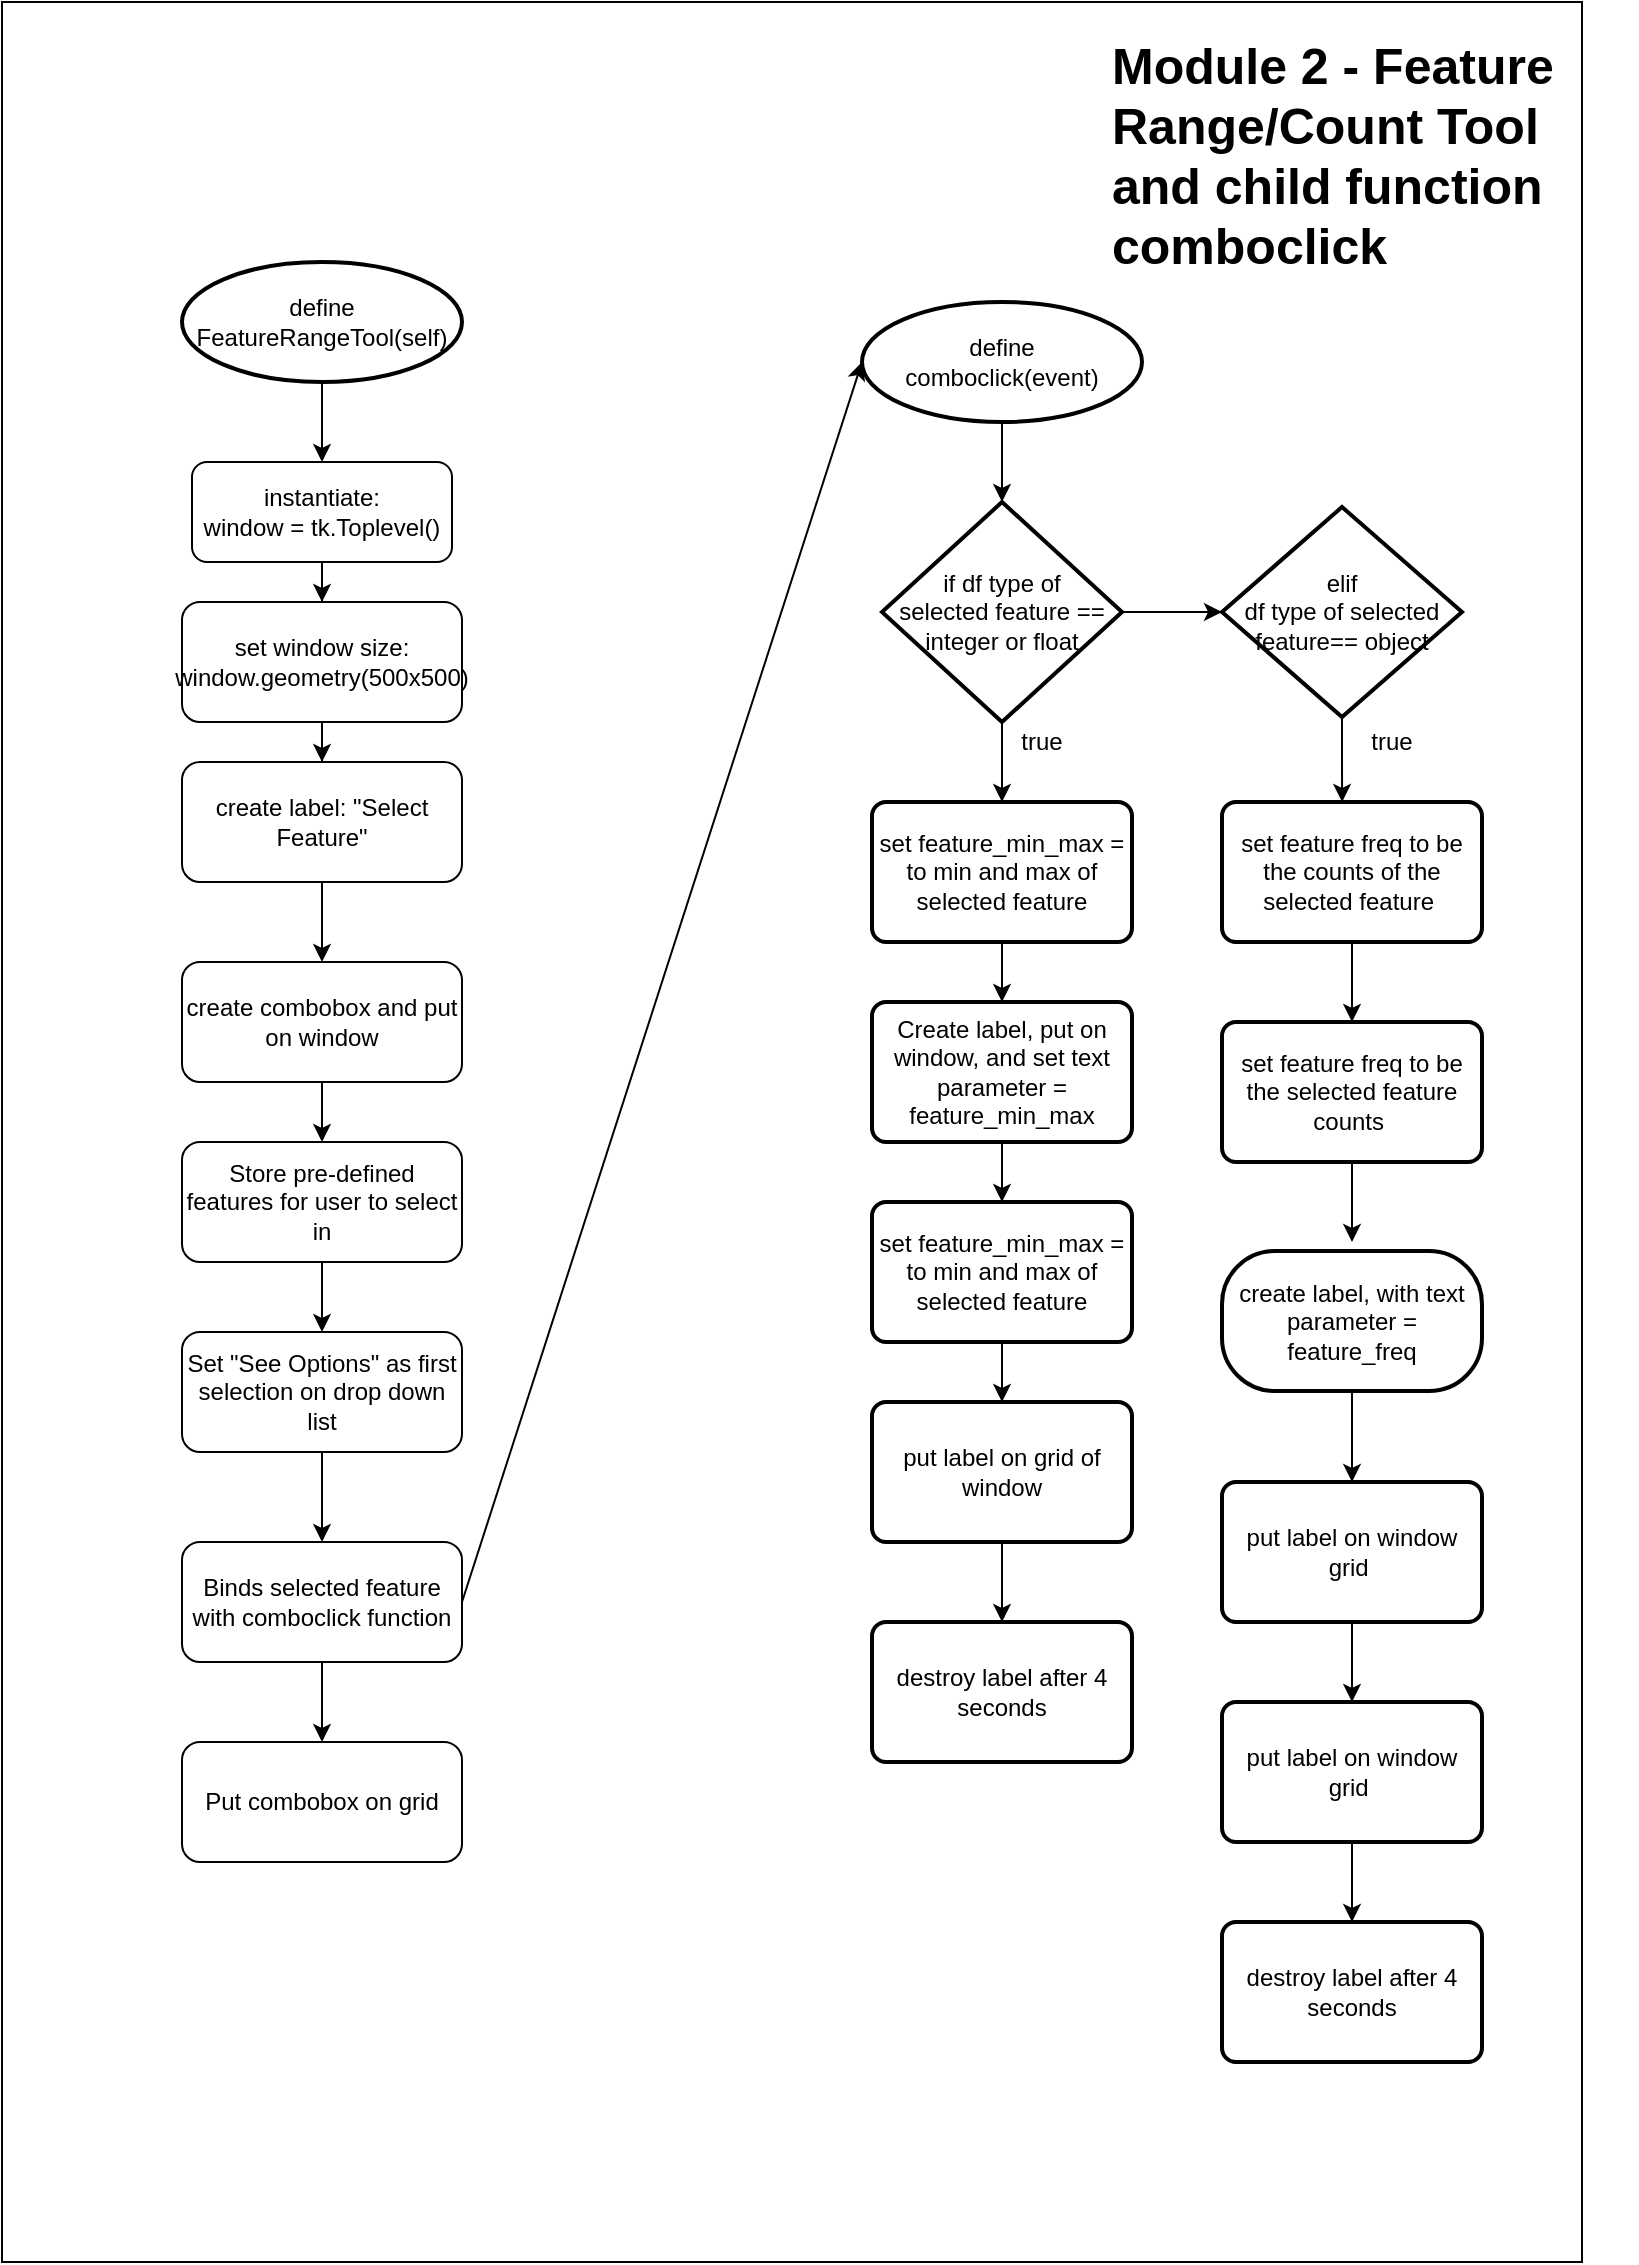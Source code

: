 <mxfile version="13.7.7" type="github">
  <diagram id="C5RBs43oDa-KdzZeNtuy" name="Page-1">
    <mxGraphModel dx="1466" dy="541" grid="1" gridSize="10" guides="1" tooltips="1" connect="1" arrows="1" fold="1" page="1" pageScale="1" pageWidth="827" pageHeight="1169" math="0" shadow="0">
      <root>
        <mxCell id="WIyWlLk6GJQsqaUBKTNV-0" />
        <mxCell id="WIyWlLk6GJQsqaUBKTNV-1" parent="WIyWlLk6GJQsqaUBKTNV-0" />
        <mxCell id="TS-3d3BhVeNC_QCaQuOQ-4" value="" style="rounded=0;whiteSpace=wrap;html=1;fillColor=none;" vertex="1" parent="WIyWlLk6GJQsqaUBKTNV-1">
          <mxGeometry x="20" y="20" width="790" height="1130" as="geometry" />
        </mxCell>
        <mxCell id="XCpXMh4P8plNV5RskKxT-14" style="edgeStyle=orthogonalEdgeStyle;rounded=0;orthogonalLoop=1;jettySize=auto;html=1;entryX=0.5;entryY=0;entryDx=0;entryDy=0;" parent="WIyWlLk6GJQsqaUBKTNV-1" source="WIyWlLk6GJQsqaUBKTNV-3" target="XCpXMh4P8plNV5RskKxT-1" edge="1">
          <mxGeometry relative="1" as="geometry" />
        </mxCell>
        <mxCell id="WIyWlLk6GJQsqaUBKTNV-3" value="&lt;div&gt;instantiate: &lt;br&gt;&lt;/div&gt;&lt;div&gt;window = tk.Toplevel()&lt;br&gt;&lt;/div&gt;" style="rounded=1;whiteSpace=wrap;html=1;fontSize=12;glass=0;strokeWidth=1;shadow=0;" parent="WIyWlLk6GJQsqaUBKTNV-1" vertex="1">
          <mxGeometry x="115" y="250" width="130" height="50" as="geometry" />
        </mxCell>
        <mxCell id="XCpXMh4P8plNV5RskKxT-13" style="edgeStyle=orthogonalEdgeStyle;rounded=0;orthogonalLoop=1;jettySize=auto;html=1;entryX=0.5;entryY=0;entryDx=0;entryDy=0;" parent="WIyWlLk6GJQsqaUBKTNV-1" source="XCpXMh4P8plNV5RskKxT-0" target="WIyWlLk6GJQsqaUBKTNV-3" edge="1">
          <mxGeometry relative="1" as="geometry" />
        </mxCell>
        <mxCell id="XCpXMh4P8plNV5RskKxT-0" value="&lt;div&gt;define&lt;br&gt;&lt;/div&gt;&lt;div&gt;FeatureRangeTool(self)&lt;br&gt;&lt;/div&gt;" style="strokeWidth=2;html=1;shape=mxgraph.flowchart.start_1;whiteSpace=wrap;" parent="WIyWlLk6GJQsqaUBKTNV-1" vertex="1">
          <mxGeometry x="110" y="150" width="140" height="60" as="geometry" />
        </mxCell>
        <mxCell id="XCpXMh4P8plNV5RskKxT-15" style="edgeStyle=orthogonalEdgeStyle;rounded=0;orthogonalLoop=1;jettySize=auto;html=1;entryX=0.5;entryY=0;entryDx=0;entryDy=0;" parent="WIyWlLk6GJQsqaUBKTNV-1" source="XCpXMh4P8plNV5RskKxT-1" target="XCpXMh4P8plNV5RskKxT-2" edge="1">
          <mxGeometry relative="1" as="geometry" />
        </mxCell>
        <mxCell id="XCpXMh4P8plNV5RskKxT-1" value="&lt;div&gt;set window size:&lt;/div&gt;&lt;div&gt;window.geometry(500x500)&lt;br&gt;&lt;/div&gt;" style="rounded=1;whiteSpace=wrap;html=1;fontSize=12;glass=0;strokeWidth=1;shadow=0;" parent="WIyWlLk6GJQsqaUBKTNV-1" vertex="1">
          <mxGeometry x="110" y="320" width="140" height="60" as="geometry" />
        </mxCell>
        <mxCell id="XCpXMh4P8plNV5RskKxT-16" style="edgeStyle=orthogonalEdgeStyle;rounded=0;orthogonalLoop=1;jettySize=auto;html=1;entryX=0.5;entryY=0;entryDx=0;entryDy=0;" parent="WIyWlLk6GJQsqaUBKTNV-1" source="XCpXMh4P8plNV5RskKxT-2" target="XCpXMh4P8plNV5RskKxT-7" edge="1">
          <mxGeometry relative="1" as="geometry" />
        </mxCell>
        <mxCell id="XCpXMh4P8plNV5RskKxT-2" value="&lt;div&gt;create label: &quot;Select Feature&quot; &lt;br&gt;&lt;/div&gt;" style="rounded=1;whiteSpace=wrap;html=1;fontSize=12;glass=0;strokeWidth=1;shadow=0;" parent="WIyWlLk6GJQsqaUBKTNV-1" vertex="1">
          <mxGeometry x="110" y="400" width="140" height="60" as="geometry" />
        </mxCell>
        <mxCell id="XCpXMh4P8plNV5RskKxT-18" style="edgeStyle=orthogonalEdgeStyle;rounded=0;orthogonalLoop=1;jettySize=auto;html=1;" parent="WIyWlLk6GJQsqaUBKTNV-1" source="XCpXMh4P8plNV5RskKxT-6" target="XCpXMh4P8plNV5RskKxT-8" edge="1">
          <mxGeometry relative="1" as="geometry" />
        </mxCell>
        <mxCell id="XCpXMh4P8plNV5RskKxT-6" value="Store pre-defined features for user to select in " style="rounded=1;whiteSpace=wrap;html=1;fontSize=12;glass=0;strokeWidth=1;shadow=0;" parent="WIyWlLk6GJQsqaUBKTNV-1" vertex="1">
          <mxGeometry x="110" y="590" width="140" height="60" as="geometry" />
        </mxCell>
        <mxCell id="XCpXMh4P8plNV5RskKxT-17" style="edgeStyle=orthogonalEdgeStyle;rounded=0;orthogonalLoop=1;jettySize=auto;html=1;" parent="WIyWlLk6GJQsqaUBKTNV-1" source="XCpXMh4P8plNV5RskKxT-7" target="XCpXMh4P8plNV5RskKxT-6" edge="1">
          <mxGeometry relative="1" as="geometry" />
        </mxCell>
        <mxCell id="XCpXMh4P8plNV5RskKxT-7" value="create combobox and put on window " style="rounded=1;whiteSpace=wrap;html=1;fontSize=12;glass=0;strokeWidth=1;shadow=0;" parent="WIyWlLk6GJQsqaUBKTNV-1" vertex="1">
          <mxGeometry x="110" y="500" width="140" height="60" as="geometry" />
        </mxCell>
        <mxCell id="XCpXMh4P8plNV5RskKxT-19" style="edgeStyle=orthogonalEdgeStyle;rounded=0;orthogonalLoop=1;jettySize=auto;html=1;" parent="WIyWlLk6GJQsqaUBKTNV-1" source="XCpXMh4P8plNV5RskKxT-8" edge="1">
          <mxGeometry relative="1" as="geometry">
            <mxPoint x="180" y="790" as="targetPoint" />
          </mxGeometry>
        </mxCell>
        <mxCell id="XCpXMh4P8plNV5RskKxT-8" value="Set &quot;See Options&quot; as first selection on drop down list " style="rounded=1;whiteSpace=wrap;html=1;fontSize=12;glass=0;strokeWidth=1;shadow=0;" parent="WIyWlLk6GJQsqaUBKTNV-1" vertex="1">
          <mxGeometry x="110" y="685" width="140" height="60" as="geometry" />
        </mxCell>
        <mxCell id="XCpXMh4P8plNV5RskKxT-20" style="edgeStyle=orthogonalEdgeStyle;rounded=0;orthogonalLoop=1;jettySize=auto;html=1;entryX=0.5;entryY=0;entryDx=0;entryDy=0;" parent="WIyWlLk6GJQsqaUBKTNV-1" source="XCpXMh4P8plNV5RskKxT-9" edge="1">
          <mxGeometry relative="1" as="geometry">
            <mxPoint x="180" y="890" as="targetPoint" />
          </mxGeometry>
        </mxCell>
        <mxCell id="XCpXMh4P8plNV5RskKxT-9" value="Binds selected feature with comboclick function" style="rounded=1;whiteSpace=wrap;html=1;fontSize=12;glass=0;strokeWidth=1;shadow=0;" parent="WIyWlLk6GJQsqaUBKTNV-1" vertex="1">
          <mxGeometry x="110" y="790" width="140" height="60" as="geometry" />
        </mxCell>
        <mxCell id="XCpXMh4P8plNV5RskKxT-11" value="Put combobox on grid " style="rounded=1;whiteSpace=wrap;html=1;fontSize=12;glass=0;strokeWidth=1;shadow=0;" parent="WIyWlLk6GJQsqaUBKTNV-1" vertex="1">
          <mxGeometry x="110" y="890" width="140" height="60" as="geometry" />
        </mxCell>
        <mxCell id="XCpXMh4P8plNV5RskKxT-50" style="edgeStyle=orthogonalEdgeStyle;rounded=0;orthogonalLoop=1;jettySize=auto;html=1;entryX=0.5;entryY=0;entryDx=0;entryDy=0;entryPerimeter=0;" parent="WIyWlLk6GJQsqaUBKTNV-1" source="XCpXMh4P8plNV5RskKxT-23" target="XCpXMh4P8plNV5RskKxT-24" edge="1">
          <mxGeometry relative="1" as="geometry" />
        </mxCell>
        <mxCell id="XCpXMh4P8plNV5RskKxT-23" value="&lt;div&gt;define &lt;br&gt;&lt;/div&gt;&lt;div&gt;comboclick(event)&lt;/div&gt;" style="strokeWidth=2;html=1;shape=mxgraph.flowchart.start_1;whiteSpace=wrap;" parent="WIyWlLk6GJQsqaUBKTNV-1" vertex="1">
          <mxGeometry x="450" y="170" width="140" height="60" as="geometry" />
        </mxCell>
        <mxCell id="XCpXMh4P8plNV5RskKxT-36" style="edgeStyle=orthogonalEdgeStyle;rounded=0;orthogonalLoop=1;jettySize=auto;html=1;entryX=0.5;entryY=0;entryDx=0;entryDy=0;" parent="WIyWlLk6GJQsqaUBKTNV-1" source="XCpXMh4P8plNV5RskKxT-24" target="XCpXMh4P8plNV5RskKxT-29" edge="1">
          <mxGeometry relative="1" as="geometry" />
        </mxCell>
        <mxCell id="XCpXMh4P8plNV5RskKxT-55" style="edgeStyle=orthogonalEdgeStyle;rounded=0;orthogonalLoop=1;jettySize=auto;html=1;entryX=0;entryY=0.5;entryDx=0;entryDy=0;entryPerimeter=0;" parent="WIyWlLk6GJQsqaUBKTNV-1" source="XCpXMh4P8plNV5RskKxT-24" target="XCpXMh4P8plNV5RskKxT-51" edge="1">
          <mxGeometry relative="1" as="geometry" />
        </mxCell>
        <mxCell id="XCpXMh4P8plNV5RskKxT-24" value="&lt;div&gt;if df type of&lt;br&gt;&lt;/div&gt;&lt;div&gt;selected feature == &lt;br&gt;&lt;/div&gt;&lt;div&gt;integer or float &lt;/div&gt;" style="strokeWidth=2;html=1;shape=mxgraph.flowchart.decision;whiteSpace=wrap;" parent="WIyWlLk6GJQsqaUBKTNV-1" vertex="1">
          <mxGeometry x="460" y="270" width="120" height="110" as="geometry" />
        </mxCell>
        <mxCell id="XCpXMh4P8plNV5RskKxT-27" value="true" style="text;html=1;strokeColor=none;fillColor=none;align=center;verticalAlign=middle;whiteSpace=wrap;rounded=0;" parent="WIyWlLk6GJQsqaUBKTNV-1" vertex="1">
          <mxGeometry x="520" y="380" width="40" height="20" as="geometry" />
        </mxCell>
        <mxCell id="XCpXMh4P8plNV5RskKxT-41" style="edgeStyle=orthogonalEdgeStyle;rounded=0;orthogonalLoop=1;jettySize=auto;html=1;entryX=0.5;entryY=0;entryDx=0;entryDy=0;" parent="WIyWlLk6GJQsqaUBKTNV-1" source="XCpXMh4P8plNV5RskKxT-29" target="XCpXMh4P8plNV5RskKxT-33" edge="1">
          <mxGeometry relative="1" as="geometry" />
        </mxCell>
        <mxCell id="XCpXMh4P8plNV5RskKxT-29" value="set feature_min_max = to min and max of selected feature" style="rounded=1;whiteSpace=wrap;html=1;absoluteArcSize=1;arcSize=14;strokeWidth=2;" parent="WIyWlLk6GJQsqaUBKTNV-1" vertex="1">
          <mxGeometry x="455" y="420" width="130" height="70" as="geometry" />
        </mxCell>
        <mxCell id="XCpXMh4P8plNV5RskKxT-42" style="edgeStyle=orthogonalEdgeStyle;rounded=0;orthogonalLoop=1;jettySize=auto;html=1;entryX=0.5;entryY=0;entryDx=0;entryDy=0;" parent="WIyWlLk6GJQsqaUBKTNV-1" source="XCpXMh4P8plNV5RskKxT-33" target="XCpXMh4P8plNV5RskKxT-34" edge="1">
          <mxGeometry relative="1" as="geometry" />
        </mxCell>
        <mxCell id="XCpXMh4P8plNV5RskKxT-33" value="Create label, put on window, and set text parameter = feature_min_max" style="rounded=1;whiteSpace=wrap;html=1;absoluteArcSize=1;arcSize=14;strokeWidth=2;" parent="WIyWlLk6GJQsqaUBKTNV-1" vertex="1">
          <mxGeometry x="455" y="520" width="130" height="70" as="geometry" />
        </mxCell>
        <mxCell id="XCpXMh4P8plNV5RskKxT-43" style="edgeStyle=orthogonalEdgeStyle;rounded=0;orthogonalLoop=1;jettySize=auto;html=1;entryX=0.5;entryY=0;entryDx=0;entryDy=0;" parent="WIyWlLk6GJQsqaUBKTNV-1" source="XCpXMh4P8plNV5RskKxT-34" target="XCpXMh4P8plNV5RskKxT-39" edge="1">
          <mxGeometry relative="1" as="geometry" />
        </mxCell>
        <mxCell id="XCpXMh4P8plNV5RskKxT-34" value="set feature_min_max = to min and max of selected feature" style="rounded=1;whiteSpace=wrap;html=1;absoluteArcSize=1;arcSize=14;strokeWidth=2;" parent="WIyWlLk6GJQsqaUBKTNV-1" vertex="1">
          <mxGeometry x="455" y="620" width="130" height="70" as="geometry" />
        </mxCell>
        <mxCell id="XCpXMh4P8plNV5RskKxT-45" style="edgeStyle=orthogonalEdgeStyle;rounded=0;orthogonalLoop=1;jettySize=auto;html=1;entryX=0.5;entryY=0;entryDx=0;entryDy=0;" parent="WIyWlLk6GJQsqaUBKTNV-1" source="XCpXMh4P8plNV5RskKxT-39" target="XCpXMh4P8plNV5RskKxT-40" edge="1">
          <mxGeometry relative="1" as="geometry" />
        </mxCell>
        <mxCell id="XCpXMh4P8plNV5RskKxT-39" value="put label on grid of window" style="rounded=1;whiteSpace=wrap;html=1;absoluteArcSize=1;arcSize=14;strokeWidth=2;" parent="WIyWlLk6GJQsqaUBKTNV-1" vertex="1">
          <mxGeometry x="455" y="720" width="130" height="70" as="geometry" />
        </mxCell>
        <mxCell id="XCpXMh4P8plNV5RskKxT-40" value="destroy label after 4 seconds" style="rounded=1;whiteSpace=wrap;html=1;absoluteArcSize=1;arcSize=14;strokeWidth=2;" parent="WIyWlLk6GJQsqaUBKTNV-1" vertex="1">
          <mxGeometry x="455" y="830" width="130" height="70" as="geometry" />
        </mxCell>
        <mxCell id="XCpXMh4P8plNV5RskKxT-58" style="edgeStyle=orthogonalEdgeStyle;rounded=0;orthogonalLoop=1;jettySize=auto;html=1;entryX=0.462;entryY=0;entryDx=0;entryDy=0;entryPerimeter=0;" parent="WIyWlLk6GJQsqaUBKTNV-1" source="XCpXMh4P8plNV5RskKxT-51" edge="1" target="XCpXMh4P8plNV5RskKxT-56">
          <mxGeometry relative="1" as="geometry">
            <mxPoint x="690" y="410" as="targetPoint" />
          </mxGeometry>
        </mxCell>
        <mxCell id="XCpXMh4P8plNV5RskKxT-51" value="&lt;div&gt;elif&lt;/div&gt;&lt;div&gt; df type of selected feature== object&lt;br&gt;&lt;/div&gt;" style="strokeWidth=2;html=1;shape=mxgraph.flowchart.decision;whiteSpace=wrap;" parent="WIyWlLk6GJQsqaUBKTNV-1" vertex="1">
          <mxGeometry x="630" y="272.5" width="120" height="105" as="geometry" />
        </mxCell>
        <mxCell id="XCpXMh4P8plNV5RskKxT-60" style="edgeStyle=orthogonalEdgeStyle;rounded=0;orthogonalLoop=1;jettySize=auto;html=1;" parent="WIyWlLk6GJQsqaUBKTNV-1" source="XCpXMh4P8plNV5RskKxT-56" target="XCpXMh4P8plNV5RskKxT-59" edge="1">
          <mxGeometry relative="1" as="geometry" />
        </mxCell>
        <mxCell id="XCpXMh4P8plNV5RskKxT-56" value="set feature freq to be the counts of the selected feature&amp;nbsp; " style="rounded=1;whiteSpace=wrap;html=1;absoluteArcSize=1;arcSize=14;strokeWidth=2;" parent="WIyWlLk6GJQsqaUBKTNV-1" vertex="1">
          <mxGeometry x="630" y="420" width="130" height="70" as="geometry" />
        </mxCell>
        <mxCell id="XCpXMh4P8plNV5RskKxT-64" style="edgeStyle=orthogonalEdgeStyle;rounded=0;orthogonalLoop=1;jettySize=auto;html=1;" parent="WIyWlLk6GJQsqaUBKTNV-1" source="XCpXMh4P8plNV5RskKxT-59" edge="1">
          <mxGeometry relative="1" as="geometry">
            <mxPoint x="695" y="640" as="targetPoint" />
          </mxGeometry>
        </mxCell>
        <mxCell id="XCpXMh4P8plNV5RskKxT-59" value="set feature freq to be the selected feature counts&amp;nbsp; " style="rounded=1;whiteSpace=wrap;html=1;absoluteArcSize=1;arcSize=14;strokeWidth=2;" parent="WIyWlLk6GJQsqaUBKTNV-1" vertex="1">
          <mxGeometry x="630" y="530" width="130" height="70" as="geometry" />
        </mxCell>
        <mxCell id="XCpXMh4P8plNV5RskKxT-66" style="edgeStyle=orthogonalEdgeStyle;rounded=0;orthogonalLoop=1;jettySize=auto;html=1;entryX=0.5;entryY=0;entryDx=0;entryDy=0;" parent="WIyWlLk6GJQsqaUBKTNV-1" source="XCpXMh4P8plNV5RskKxT-63" target="XCpXMh4P8plNV5RskKxT-65" edge="1">
          <mxGeometry relative="1" as="geometry" />
        </mxCell>
        <mxCell id="XCpXMh4P8plNV5RskKxT-63" value="create label, with text parameter = feature_freq" style="rounded=1;whiteSpace=wrap;html=1;absoluteArcSize=1;arcSize=53;strokeWidth=2;" parent="WIyWlLk6GJQsqaUBKTNV-1" vertex="1">
          <mxGeometry x="630" y="644.5" width="130" height="70" as="geometry" />
        </mxCell>
        <mxCell id="XCpXMh4P8plNV5RskKxT-68" style="edgeStyle=orthogonalEdgeStyle;rounded=0;orthogonalLoop=1;jettySize=auto;html=1;entryX=0.5;entryY=0;entryDx=0;entryDy=0;" parent="WIyWlLk6GJQsqaUBKTNV-1" source="XCpXMh4P8plNV5RskKxT-65" target="XCpXMh4P8plNV5RskKxT-67" edge="1">
          <mxGeometry relative="1" as="geometry" />
        </mxCell>
        <mxCell id="XCpXMh4P8plNV5RskKxT-65" value="put label on window grid&amp;nbsp; " style="rounded=1;whiteSpace=wrap;html=1;absoluteArcSize=1;arcSize=14;strokeWidth=2;" parent="WIyWlLk6GJQsqaUBKTNV-1" vertex="1">
          <mxGeometry x="630" y="760" width="130" height="70" as="geometry" />
        </mxCell>
        <mxCell id="XCpXMh4P8plNV5RskKxT-70" style="edgeStyle=orthogonalEdgeStyle;rounded=0;orthogonalLoop=1;jettySize=auto;html=1;entryX=0.5;entryY=0;entryDx=0;entryDy=0;" parent="WIyWlLk6GJQsqaUBKTNV-1" source="XCpXMh4P8plNV5RskKxT-67" target="XCpXMh4P8plNV5RskKxT-69" edge="1">
          <mxGeometry relative="1" as="geometry" />
        </mxCell>
        <mxCell id="XCpXMh4P8plNV5RskKxT-67" value="put label on window grid&amp;nbsp; " style="rounded=1;whiteSpace=wrap;html=1;absoluteArcSize=1;arcSize=14;strokeWidth=2;" parent="WIyWlLk6GJQsqaUBKTNV-1" vertex="1">
          <mxGeometry x="630" y="870" width="130" height="70" as="geometry" />
        </mxCell>
        <mxCell id="XCpXMh4P8plNV5RskKxT-69" value="destroy label after 4 seconds" style="rounded=1;whiteSpace=wrap;html=1;absoluteArcSize=1;arcSize=14;strokeWidth=2;" parent="WIyWlLk6GJQsqaUBKTNV-1" vertex="1">
          <mxGeometry x="630" y="980" width="130" height="70" as="geometry" />
        </mxCell>
        <mxCell id="TS-3d3BhVeNC_QCaQuOQ-0" value="&lt;h1 style=&quot;font-size: 25px&quot;&gt;Module 2 - Feature Range/Count Tool and child function comboclick &lt;br style=&quot;font-size: 25px&quot;&gt;&lt;/h1&gt;&lt;p style=&quot;font-size: 25px&quot;&gt;Lorem ipsum dolor sit amet, consectetur adipisicing elit, sed do eiusmod tempor incididunt ut labore et dolore magna aliqua.&lt;/p&gt;" style="text;html=1;strokeColor=none;fillColor=none;spacing=5;spacingTop=-20;whiteSpace=wrap;overflow=hidden;rounded=0;fontSize=25;" vertex="1" parent="WIyWlLk6GJQsqaUBKTNV-1">
          <mxGeometry x="570" y="30" width="267.5" height="140" as="geometry" />
        </mxCell>
        <mxCell id="TS-3d3BhVeNC_QCaQuOQ-2" value="true" style="text;html=1;strokeColor=none;fillColor=none;align=center;verticalAlign=middle;whiteSpace=wrap;rounded=0;" vertex="1" parent="WIyWlLk6GJQsqaUBKTNV-1">
          <mxGeometry x="695" y="380" width="40" height="20" as="geometry" />
        </mxCell>
        <mxCell id="TS-3d3BhVeNC_QCaQuOQ-5" value="" style="endArrow=classic;html=1;entryX=0;entryY=0.5;entryDx=0;entryDy=0;entryPerimeter=0;exitX=1;exitY=0.5;exitDx=0;exitDy=0;exitPerimeter=0;" edge="1" parent="WIyWlLk6GJQsqaUBKTNV-1" source="XCpXMh4P8plNV5RskKxT-9" target="XCpXMh4P8plNV5RskKxT-23">
          <mxGeometry width="50" height="50" relative="1" as="geometry">
            <mxPoint x="260" y="820" as="sourcePoint" />
            <mxPoint x="530" y="550" as="targetPoint" />
          </mxGeometry>
        </mxCell>
      </root>
    </mxGraphModel>
  </diagram>
</mxfile>
